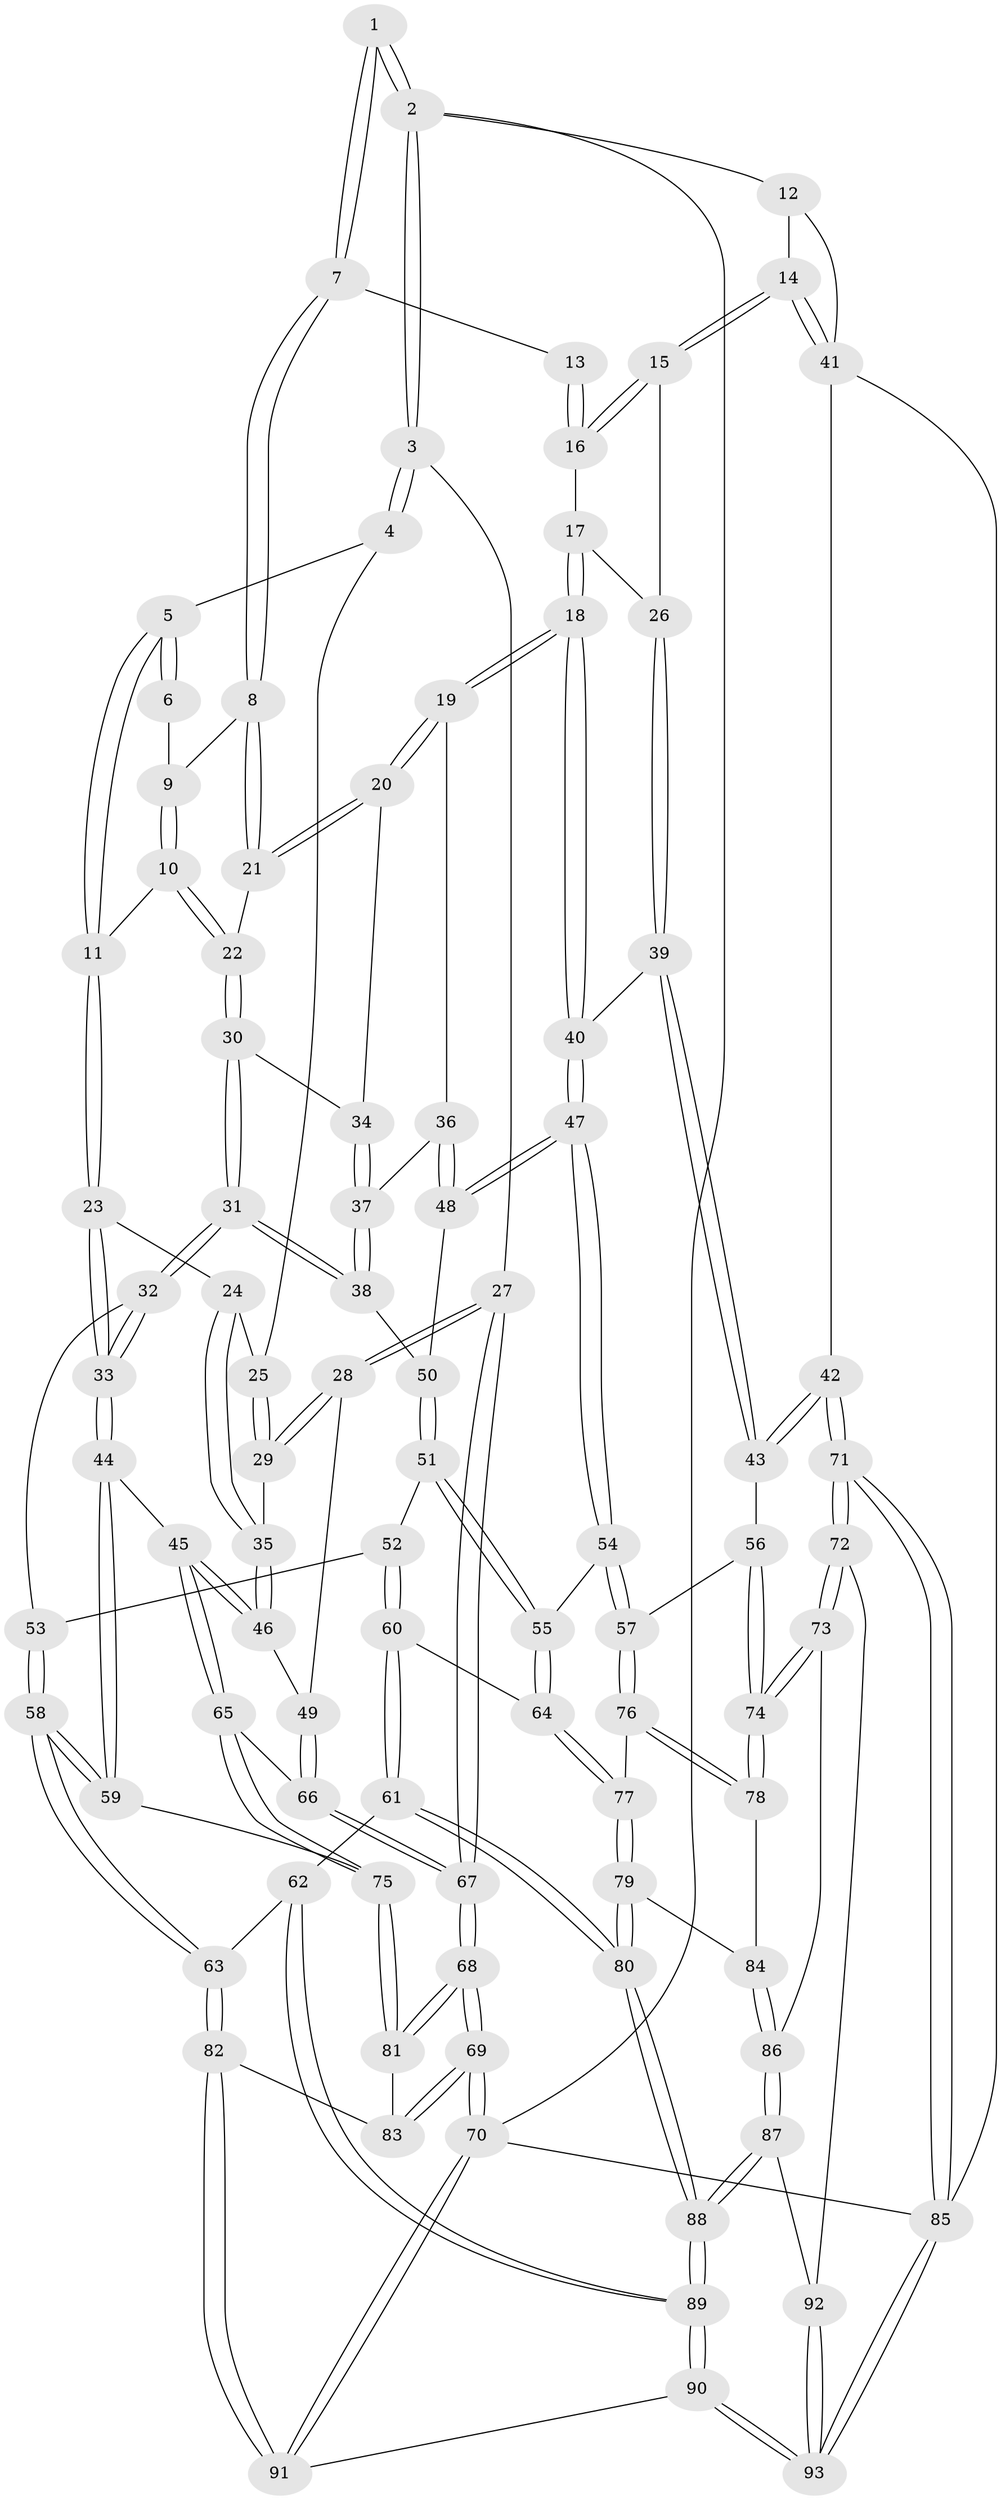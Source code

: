 // Generated by graph-tools (version 1.1) at 2025/38/03/09/25 02:38:33]
// undirected, 93 vertices, 229 edges
graph export_dot {
graph [start="1"]
  node [color=gray90,style=filled];
  1 [pos="+0.2894953164534539+0"];
  2 [pos="+0+0"];
  3 [pos="+0+0"];
  4 [pos="+0.123309752372048+0.15853332872550063"];
  5 [pos="+0.18653501788935026+0.11255347577266005"];
  6 [pos="+0.25418792789556083+0"];
  7 [pos="+0.5628028814197508+0"];
  8 [pos="+0.5449211132505529+0"];
  9 [pos="+0.323261515726704+0.18670200457405595"];
  10 [pos="+0.2913643333681713+0.23715220355094566"];
  11 [pos="+0.2813158068913022+0.24036032968736495"];
  12 [pos="+0.6618508987832307+0"];
  13 [pos="+0.6531449626289382+0"];
  14 [pos="+1+0.19874810111802396"];
  15 [pos="+0.9977351558610275+0.2205793036141735"];
  16 [pos="+0.764117051687647+0.1568462771525683"];
  17 [pos="+0.7640899723107782+0.15716103966766606"];
  18 [pos="+0.7065271610846293+0.3510246787619941"];
  19 [pos="+0.6903617311157915+0.35004017019229716"];
  20 [pos="+0.5984853769037045+0.29195357000429145"];
  21 [pos="+0.519859824546067+0.08564652115201206"];
  22 [pos="+0.43989302642329825+0.24668206248203758"];
  23 [pos="+0.263285784764994+0.2928249586378673"];
  24 [pos="+0.19008323776406932+0.2961312858770015"];
  25 [pos="+0.08561782727744925+0.21018390943037776"];
  26 [pos="+0.8867481843514302+0.31849502055760054"];
  27 [pos="+0+0.318663187700847"];
  28 [pos="+0+0.3189850429283309"];
  29 [pos="+0+0.2920682564106893"];
  30 [pos="+0.4427307656578388+0.2699346757181874"];
  31 [pos="+0.4302186748348782+0.40401330504745026"];
  32 [pos="+0.38728614254391436+0.42756318204313554"];
  33 [pos="+0.3199795036899473+0.4534419151522794"];
  34 [pos="+0.5690948312860324+0.3030412644067956"];
  35 [pos="+0.12787414977391376+0.37994879642266277"];
  36 [pos="+0.5854222224722357+0.40438899259158756"];
  37 [pos="+0.47126126376999955+0.40940046434611155"];
  38 [pos="+0.46436813766016005+0.41134701741575247"];
  39 [pos="+0.8496097095442229+0.43205330609318066"];
  40 [pos="+0.7608843406503307+0.4225469790194853"];
  41 [pos="+1+0.22135424869377493"];
  42 [pos="+1+0.5209140931957029"];
  43 [pos="+0.950927005978239+0.49592771718634276"];
  44 [pos="+0.28404911621702655+0.5000778147059058"];
  45 [pos="+0.2774924876750185+0.5003046687417546"];
  46 [pos="+0.1864161483078168+0.46878161311507494"];
  47 [pos="+0.6730488270869703+0.5733738180783059"];
  48 [pos="+0.5994877527722788+0.49273456936441046"];
  49 [pos="+0.07523479272708111+0.5063806514736263"];
  50 [pos="+0.5112802761568133+0.4771501437697529"];
  51 [pos="+0.5141705215662572+0.4905269149448987"];
  52 [pos="+0.5008232608963417+0.552264710379313"];
  53 [pos="+0.47743265406592333+0.5552308928369225"];
  54 [pos="+0.6728104607921989+0.5744798239393053"];
  55 [pos="+0.6282467825815623+0.6114420586528109"];
  56 [pos="+0.8834587437243119+0.5762009950610858"];
  57 [pos="+0.7869896589421146+0.6470426056450731"];
  58 [pos="+0.36504603533679253+0.6766552459221454"];
  59 [pos="+0.3472762250575682+0.6455594186029396"];
  60 [pos="+0.5968454839578203+0.6473304575309583"];
  61 [pos="+0.5798578424643683+0.6741424432888774"];
  62 [pos="+0.3705652450306238+0.6899256309971207"];
  63 [pos="+0.3698794115884313+0.6896536020352152"];
  64 [pos="+0.6003778149560594+0.6439652824588477"];
  65 [pos="+0.10134282924220953+0.6701179399054822"];
  66 [pos="+0.04162906787151879+0.6457694622066126"];
  67 [pos="+0+0.693813094269099"];
  68 [pos="+0+0.8985828440240501"];
  69 [pos="+0+1"];
  70 [pos="+0+1"];
  71 [pos="+1+0.837065622295563"];
  72 [pos="+1+0.8324095829613325"];
  73 [pos="+0.9443490492160862+0.7934144847484668"];
  74 [pos="+0.904696151691648+0.7644110803024241"];
  75 [pos="+0.11144241701405173+0.6859229292445271"];
  76 [pos="+0.8014766060002532+0.706316083216025"];
  77 [pos="+0.7559486242931562+0.7351921611479362"];
  78 [pos="+0.8291066900183501+0.7275624589352403"];
  79 [pos="+0.7240783960212775+0.7679179688523743"];
  80 [pos="+0.6243682589024613+0.8229104837309452"];
  81 [pos="+0.15274328721931196+0.7801670272995253"];
  82 [pos="+0.2287780162805179+0.8363905293555921"];
  83 [pos="+0.20137748768092992+0.8236099385352788"];
  84 [pos="+0.7784287857251122+0.811523801114614"];
  85 [pos="+1+1"];
  86 [pos="+0.7902791330301282+0.889952163516293"];
  87 [pos="+0.786219125189053+0.8945091664050846"];
  88 [pos="+0.6105515507489068+0.9294747196071296"];
  89 [pos="+0.5535927385085346+1"];
  90 [pos="+0.5064802693190303+1"];
  91 [pos="+0.3192977301966577+1"];
  92 [pos="+0.8368098901443796+0.958432031152116"];
  93 [pos="+0.8926408987702078+1"];
  1 -- 2;
  1 -- 2;
  1 -- 7;
  1 -- 7;
  2 -- 3;
  2 -- 3;
  2 -- 12;
  2 -- 70;
  3 -- 4;
  3 -- 4;
  3 -- 27;
  4 -- 5;
  4 -- 25;
  5 -- 6;
  5 -- 6;
  5 -- 11;
  5 -- 11;
  6 -- 9;
  7 -- 8;
  7 -- 8;
  7 -- 13;
  8 -- 9;
  8 -- 21;
  8 -- 21;
  9 -- 10;
  9 -- 10;
  10 -- 11;
  10 -- 22;
  10 -- 22;
  11 -- 23;
  11 -- 23;
  12 -- 14;
  12 -- 41;
  13 -- 16;
  13 -- 16;
  14 -- 15;
  14 -- 15;
  14 -- 41;
  14 -- 41;
  15 -- 16;
  15 -- 16;
  15 -- 26;
  16 -- 17;
  17 -- 18;
  17 -- 18;
  17 -- 26;
  18 -- 19;
  18 -- 19;
  18 -- 40;
  18 -- 40;
  19 -- 20;
  19 -- 20;
  19 -- 36;
  20 -- 21;
  20 -- 21;
  20 -- 34;
  21 -- 22;
  22 -- 30;
  22 -- 30;
  23 -- 24;
  23 -- 33;
  23 -- 33;
  24 -- 25;
  24 -- 35;
  24 -- 35;
  25 -- 29;
  25 -- 29;
  26 -- 39;
  26 -- 39;
  27 -- 28;
  27 -- 28;
  27 -- 67;
  27 -- 67;
  28 -- 29;
  28 -- 29;
  28 -- 49;
  29 -- 35;
  30 -- 31;
  30 -- 31;
  30 -- 34;
  31 -- 32;
  31 -- 32;
  31 -- 38;
  31 -- 38;
  32 -- 33;
  32 -- 33;
  32 -- 53;
  33 -- 44;
  33 -- 44;
  34 -- 37;
  34 -- 37;
  35 -- 46;
  35 -- 46;
  36 -- 37;
  36 -- 48;
  36 -- 48;
  37 -- 38;
  37 -- 38;
  38 -- 50;
  39 -- 40;
  39 -- 43;
  39 -- 43;
  40 -- 47;
  40 -- 47;
  41 -- 42;
  41 -- 85;
  42 -- 43;
  42 -- 43;
  42 -- 71;
  42 -- 71;
  43 -- 56;
  44 -- 45;
  44 -- 59;
  44 -- 59;
  45 -- 46;
  45 -- 46;
  45 -- 65;
  45 -- 65;
  46 -- 49;
  47 -- 48;
  47 -- 48;
  47 -- 54;
  47 -- 54;
  48 -- 50;
  49 -- 66;
  49 -- 66;
  50 -- 51;
  50 -- 51;
  51 -- 52;
  51 -- 55;
  51 -- 55;
  52 -- 53;
  52 -- 60;
  52 -- 60;
  53 -- 58;
  53 -- 58;
  54 -- 55;
  54 -- 57;
  54 -- 57;
  55 -- 64;
  55 -- 64;
  56 -- 57;
  56 -- 74;
  56 -- 74;
  57 -- 76;
  57 -- 76;
  58 -- 59;
  58 -- 59;
  58 -- 63;
  58 -- 63;
  59 -- 75;
  60 -- 61;
  60 -- 61;
  60 -- 64;
  61 -- 62;
  61 -- 80;
  61 -- 80;
  62 -- 63;
  62 -- 89;
  62 -- 89;
  63 -- 82;
  63 -- 82;
  64 -- 77;
  64 -- 77;
  65 -- 66;
  65 -- 75;
  65 -- 75;
  66 -- 67;
  66 -- 67;
  67 -- 68;
  67 -- 68;
  68 -- 69;
  68 -- 69;
  68 -- 81;
  68 -- 81;
  69 -- 70;
  69 -- 70;
  69 -- 83;
  69 -- 83;
  70 -- 91;
  70 -- 91;
  70 -- 85;
  71 -- 72;
  71 -- 72;
  71 -- 85;
  71 -- 85;
  72 -- 73;
  72 -- 73;
  72 -- 92;
  73 -- 74;
  73 -- 74;
  73 -- 86;
  74 -- 78;
  74 -- 78;
  75 -- 81;
  75 -- 81;
  76 -- 77;
  76 -- 78;
  76 -- 78;
  77 -- 79;
  77 -- 79;
  78 -- 84;
  79 -- 80;
  79 -- 80;
  79 -- 84;
  80 -- 88;
  80 -- 88;
  81 -- 83;
  82 -- 83;
  82 -- 91;
  82 -- 91;
  84 -- 86;
  84 -- 86;
  85 -- 93;
  85 -- 93;
  86 -- 87;
  86 -- 87;
  87 -- 88;
  87 -- 88;
  87 -- 92;
  88 -- 89;
  88 -- 89;
  89 -- 90;
  89 -- 90;
  90 -- 91;
  90 -- 93;
  90 -- 93;
  92 -- 93;
  92 -- 93;
}
